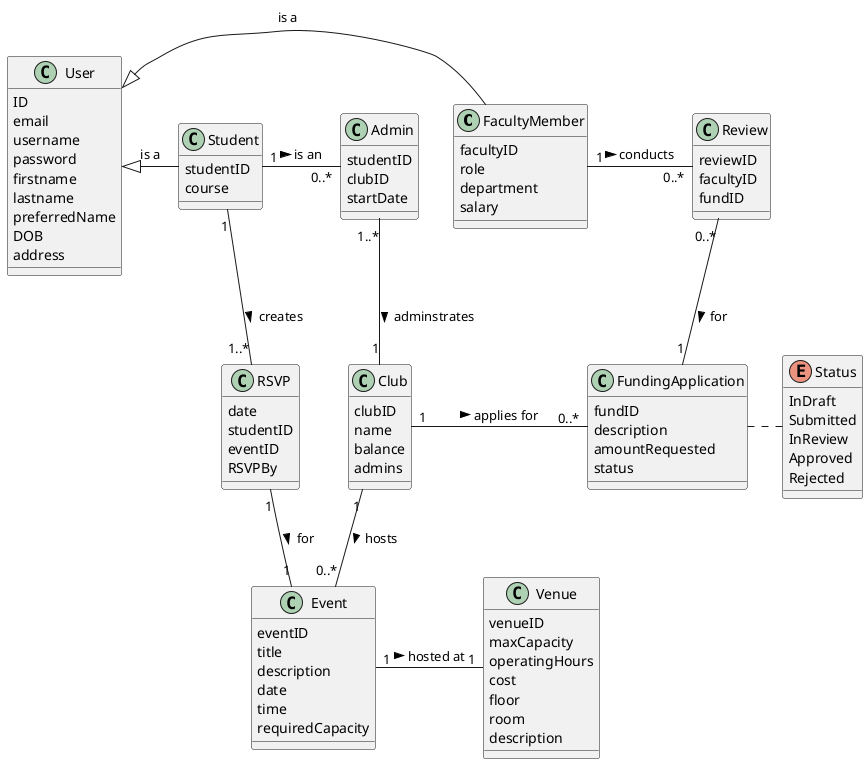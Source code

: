 @startuml "Domain Model"
FacultyMember "1" - "0..*" Review : conducts >
Student "1" - "0..*" Admin : is an >
Admin "1..*" -- "1" Club : adminstrates >
User <|- Student : is a
User <|- FacultyMember : is a
Event "1" - "1" Venue : hosted at >
Club "1" - "0..*" FundingApplication : applies for >
Review "0..*" -- "1" FundingApplication : for >
FundingApplication . Status
RSVP "1" -- "1" Event : for >
Club "1" -- "0..*" Event : hosts >
Student "1" -- "1..*" RSVP : creates >

'Note: shortcut for preview is Alt + D / option + D

class User {
    ID 
    email
    username
    password 
    firstname 
    lastname 
    preferredName 
    DOB 
    address 
}

class Review {
    reviewID
    facultyID
    fundID
}

class Student {
    studentID
    course 
}

class FacultyMember {
    facultyID
    role 
    department 
    salary
}

class Event {
    eventID
    title 
    description 
    date
    time
    requiredCapacity 
}

class Venue {
    venueID
    maxCapacity
    operatingHours 
    cost 
    floor
    room
    description
}

class Club {
    clubID
    name
    balance 
    admins
}

class FundingApplication {
    fundID
    description
    amountRequested 
    status 
}

enum Status {
    InDraft
    Submitted 
    InReview 
    Approved
    Rejected
}

class RSVP {
    date
    studentID
    eventID
    RSVPBy
}

class Admin {
    studentID
    clubID 
    startDate
}

@enduml